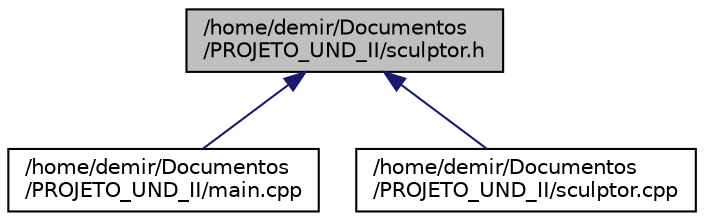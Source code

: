 digraph "/home/demir/Documentos/PROJETO_UND_II/sculptor.h"
{
  edge [fontname="Helvetica",fontsize="10",labelfontname="Helvetica",labelfontsize="10"];
  node [fontname="Helvetica",fontsize="10",shape=record];
  Node4 [label="/home/demir/Documentos\l/PROJETO_UND_II/sculptor.h",height=0.2,width=0.4,color="black", fillcolor="grey75", style="filled", fontcolor="black"];
  Node4 -> Node5 [dir="back",color="midnightblue",fontsize="10",style="solid",fontname="Helvetica"];
  Node5 [label="/home/demir/Documentos\l/PROJETO_UND_II/main.cpp",height=0.2,width=0.4,color="black", fillcolor="white", style="filled",URL="$main_8cpp.html"];
  Node4 -> Node6 [dir="back",color="midnightblue",fontsize="10",style="solid",fontname="Helvetica"];
  Node6 [label="/home/demir/Documentos\l/PROJETO_UND_II/sculptor.cpp",height=0.2,width=0.4,color="black", fillcolor="white", style="filled",URL="$sculptor_8cpp.html"];
}
